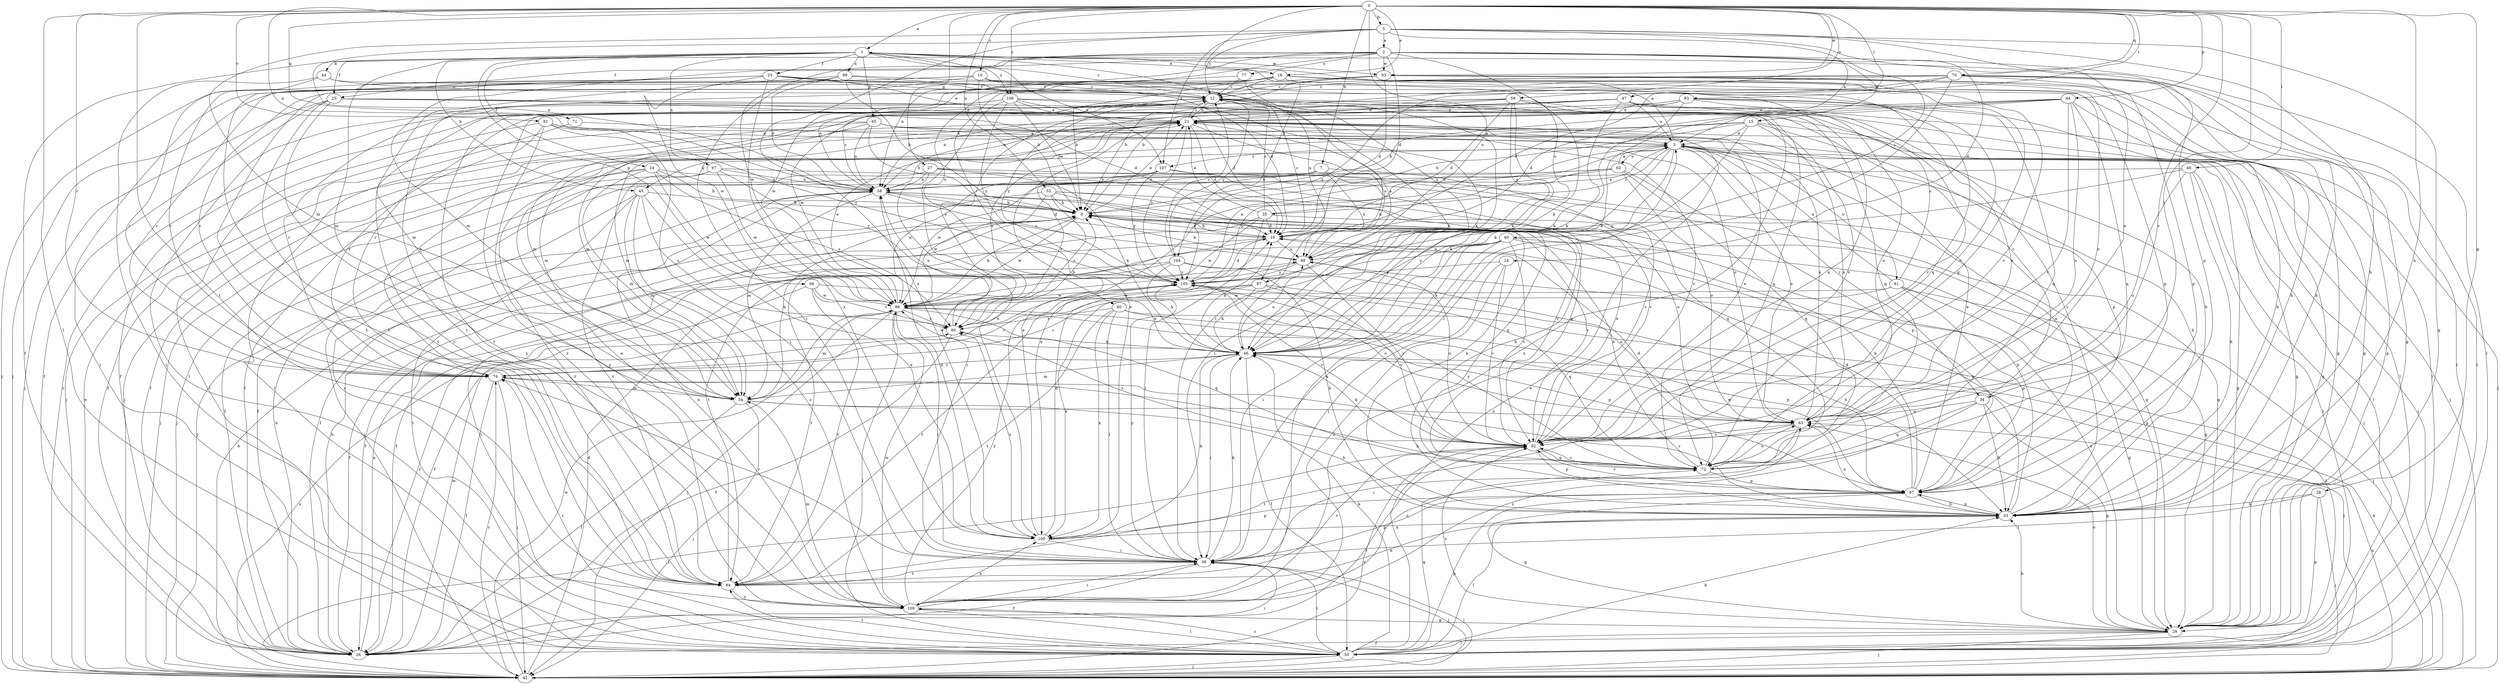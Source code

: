 strict digraph  {
0;
1;
2;
3;
5;
7;
8;
10;
12;
14;
15;
16;
18;
21;
23;
24;
25;
26;
27;
28;
29;
33;
34;
35;
38;
40;
42;
44;
45;
46;
47;
48;
50;
54;
55;
58;
59;
60;
61;
62;
63;
64;
65;
66;
67;
70;
71;
72;
76;
77;
80;
83;
84;
87;
88;
91;
92;
93;
96;
97;
99;
100;
104;
105;
106;
107;
109;
0 -> 1  [label=a];
0 -> 5  [label=b];
0 -> 7  [label=b];
0 -> 10  [label=c];
0 -> 18  [label=e];
0 -> 27  [label=g];
0 -> 28  [label=g];
0 -> 33  [label=h];
0 -> 34  [label=i];
0 -> 47  [label=l];
0 -> 48  [label=l];
0 -> 50  [label=l];
0 -> 55  [label=n];
0 -> 58  [label=n];
0 -> 59  [label=o];
0 -> 64  [label=p];
0 -> 70  [label=q];
0 -> 71  [label=q];
0 -> 76  [label=r];
0 -> 83  [label=t];
0 -> 84  [label=t];
0 -> 87  [label=u];
0 -> 91  [label=v];
0 -> 92  [label=v];
0 -> 93  [label=w];
0 -> 104  [label=y];
0 -> 106  [label=z];
1 -> 12  [label=c];
1 -> 18  [label=e];
1 -> 23  [label=f];
1 -> 24  [label=f];
1 -> 25  [label=f];
1 -> 29  [label=g];
1 -> 44  [label=k];
1 -> 45  [label=k];
1 -> 54  [label=m];
1 -> 65  [label=p];
1 -> 66  [label=p];
1 -> 87  [label=u];
1 -> 93  [label=w];
1 -> 97  [label=x];
1 -> 99  [label=x];
1 -> 106  [label=z];
1 -> 107  [label=z];
2 -> 14  [label=d];
2 -> 15  [label=d];
2 -> 16  [label=d];
2 -> 25  [label=f];
2 -> 26  [label=f];
2 -> 40  [label=j];
2 -> 50  [label=l];
2 -> 54  [label=m];
2 -> 58  [label=n];
2 -> 60  [label=o];
2 -> 77  [label=s];
2 -> 88  [label=u];
2 -> 93  [label=w];
2 -> 96  [label=w];
3 -> 1  [label=a];
3 -> 29  [label=g];
3 -> 33  [label=h];
3 -> 34  [label=i];
3 -> 35  [label=i];
3 -> 38  [label=i];
3 -> 42  [label=j];
3 -> 45  [label=k];
3 -> 46  [label=k];
3 -> 50  [label=l];
3 -> 61  [label=o];
3 -> 62  [label=o];
3 -> 63  [label=o];
3 -> 100  [label=x];
3 -> 107  [label=z];
5 -> 2  [label=a];
5 -> 3  [label=a];
5 -> 12  [label=c];
5 -> 29  [label=g];
5 -> 33  [label=h];
5 -> 54  [label=m];
5 -> 58  [label=n];
5 -> 63  [label=o];
5 -> 67  [label=p];
5 -> 100  [label=x];
5 -> 107  [label=z];
7 -> 26  [label=f];
7 -> 33  [label=h];
7 -> 58  [label=n];
7 -> 80  [label=s];
7 -> 88  [label=u];
7 -> 92  [label=v];
8 -> 16  [label=d];
8 -> 21  [label=e];
8 -> 50  [label=l];
8 -> 92  [label=v];
8 -> 96  [label=w];
10 -> 8  [label=b];
10 -> 12  [label=c];
10 -> 29  [label=g];
10 -> 46  [label=k];
10 -> 50  [label=l];
10 -> 76  [label=r];
10 -> 84  [label=t];
12 -> 21  [label=e];
12 -> 46  [label=k];
12 -> 54  [label=m];
12 -> 72  [label=q];
12 -> 88  [label=u];
12 -> 104  [label=y];
12 -> 105  [label=y];
12 -> 109  [label=z];
14 -> 38  [label=i];
14 -> 92  [label=v];
14 -> 105  [label=y];
14 -> 109  [label=z];
15 -> 3  [label=a];
15 -> 8  [label=b];
15 -> 26  [label=f];
15 -> 42  [label=j];
15 -> 46  [label=k];
15 -> 54  [label=m];
15 -> 63  [label=o];
15 -> 67  [label=p];
16 -> 8  [label=b];
16 -> 12  [label=c];
16 -> 26  [label=f];
16 -> 88  [label=u];
18 -> 8  [label=b];
18 -> 12  [label=c];
18 -> 42  [label=j];
18 -> 46  [label=k];
18 -> 58  [label=n];
18 -> 63  [label=o];
18 -> 67  [label=p];
18 -> 72  [label=q];
18 -> 76  [label=r];
18 -> 92  [label=v];
21 -> 3  [label=a];
21 -> 12  [label=c];
21 -> 16  [label=d];
21 -> 26  [label=f];
21 -> 29  [label=g];
21 -> 42  [label=j];
21 -> 80  [label=s];
21 -> 88  [label=u];
21 -> 105  [label=y];
23 -> 12  [label=c];
23 -> 16  [label=d];
23 -> 21  [label=e];
23 -> 42  [label=j];
23 -> 72  [label=q];
23 -> 76  [label=r];
23 -> 84  [label=t];
23 -> 96  [label=w];
23 -> 100  [label=x];
24 -> 8  [label=b];
24 -> 42  [label=j];
24 -> 54  [label=m];
24 -> 58  [label=n];
24 -> 80  [label=s];
24 -> 84  [label=t];
24 -> 96  [label=w];
25 -> 16  [label=d];
25 -> 21  [label=e];
25 -> 26  [label=f];
25 -> 42  [label=j];
25 -> 84  [label=t];
25 -> 92  [label=v];
25 -> 109  [label=z];
26 -> 8  [label=b];
26 -> 38  [label=i];
26 -> 58  [label=n];
26 -> 88  [label=u];
26 -> 92  [label=v];
26 -> 96  [label=w];
27 -> 29  [label=g];
27 -> 38  [label=i];
27 -> 46  [label=k];
27 -> 58  [label=n];
27 -> 72  [label=q];
27 -> 109  [label=z];
28 -> 29  [label=g];
28 -> 33  [label=h];
28 -> 38  [label=i];
28 -> 42  [label=j];
29 -> 26  [label=f];
29 -> 33  [label=h];
29 -> 42  [label=j];
29 -> 50  [label=l];
29 -> 63  [label=o];
29 -> 88  [label=u];
29 -> 92  [label=v];
33 -> 8  [label=b];
33 -> 12  [label=c];
33 -> 50  [label=l];
33 -> 63  [label=o];
33 -> 67  [label=p];
33 -> 76  [label=r];
33 -> 100  [label=x];
34 -> 12  [label=c];
34 -> 29  [label=g];
34 -> 33  [label=h];
34 -> 63  [label=o];
34 -> 72  [label=q];
34 -> 109  [label=z];
35 -> 3  [label=a];
35 -> 12  [label=c];
35 -> 16  [label=d];
35 -> 21  [label=e];
35 -> 29  [label=g];
35 -> 38  [label=i];
35 -> 84  [label=t];
35 -> 96  [label=w];
38 -> 26  [label=f];
38 -> 42  [label=j];
38 -> 46  [label=k];
38 -> 67  [label=p];
38 -> 76  [label=r];
38 -> 84  [label=t];
38 -> 105  [label=y];
40 -> 26  [label=f];
40 -> 29  [label=g];
40 -> 33  [label=h];
40 -> 38  [label=i];
40 -> 46  [label=k];
40 -> 88  [label=u];
40 -> 92  [label=v];
40 -> 105  [label=y];
42 -> 8  [label=b];
42 -> 12  [label=c];
42 -> 16  [label=d];
42 -> 21  [label=e];
42 -> 38  [label=i];
42 -> 46  [label=k];
42 -> 63  [label=o];
42 -> 76  [label=r];
42 -> 80  [label=s];
42 -> 92  [label=v];
42 -> 96  [label=w];
44 -> 12  [label=c];
44 -> 50  [label=l];
44 -> 76  [label=r];
44 -> 92  [label=v];
45 -> 8  [label=b];
45 -> 42  [label=j];
45 -> 50  [label=l];
45 -> 54  [label=m];
45 -> 80  [label=s];
45 -> 100  [label=x];
45 -> 109  [label=z];
46 -> 16  [label=d];
46 -> 38  [label=i];
46 -> 42  [label=j];
46 -> 50  [label=l];
46 -> 54  [label=m];
46 -> 76  [label=r];
46 -> 88  [label=u];
46 -> 96  [label=w];
47 -> 3  [label=a];
47 -> 21  [label=e];
47 -> 42  [label=j];
47 -> 46  [label=k];
47 -> 50  [label=l];
47 -> 63  [label=o];
47 -> 80  [label=s];
47 -> 84  [label=t];
47 -> 96  [label=w];
48 -> 33  [label=h];
48 -> 42  [label=j];
48 -> 50  [label=l];
48 -> 58  [label=n];
48 -> 63  [label=o];
48 -> 105  [label=y];
50 -> 21  [label=e];
50 -> 33  [label=h];
50 -> 38  [label=i];
50 -> 42  [label=j];
50 -> 46  [label=k];
50 -> 67  [label=p];
50 -> 72  [label=q];
50 -> 76  [label=r];
50 -> 84  [label=t];
50 -> 109  [label=z];
54 -> 8  [label=b];
54 -> 26  [label=f];
54 -> 33  [label=h];
54 -> 42  [label=j];
54 -> 63  [label=o];
55 -> 8  [label=b];
55 -> 26  [label=f];
55 -> 33  [label=h];
55 -> 63  [label=o];
55 -> 72  [label=q];
55 -> 80  [label=s];
55 -> 96  [label=w];
58 -> 8  [label=b];
58 -> 12  [label=c];
58 -> 16  [label=d];
58 -> 21  [label=e];
58 -> 42  [label=j];
58 -> 54  [label=m];
58 -> 88  [label=u];
58 -> 92  [label=v];
59 -> 16  [label=d];
59 -> 21  [label=e];
59 -> 26  [label=f];
59 -> 46  [label=k];
59 -> 58  [label=n];
59 -> 72  [label=q];
59 -> 88  [label=u];
59 -> 109  [label=z];
60 -> 38  [label=i];
60 -> 50  [label=l];
60 -> 67  [label=p];
60 -> 80  [label=s];
60 -> 84  [label=t];
60 -> 100  [label=x];
61 -> 3  [label=a];
61 -> 12  [label=c];
61 -> 29  [label=g];
61 -> 42  [label=j];
61 -> 67  [label=p];
61 -> 76  [label=r];
61 -> 96  [label=w];
62 -> 3  [label=a];
62 -> 26  [label=f];
62 -> 58  [label=n];
62 -> 63  [label=o];
62 -> 67  [label=p];
62 -> 72  [label=q];
62 -> 96  [label=w];
62 -> 105  [label=y];
63 -> 21  [label=e];
63 -> 38  [label=i];
63 -> 84  [label=t];
63 -> 92  [label=v];
64 -> 8  [label=b];
64 -> 16  [label=d];
64 -> 21  [label=e];
64 -> 46  [label=k];
64 -> 50  [label=l];
64 -> 63  [label=o];
64 -> 72  [label=q];
64 -> 92  [label=v];
65 -> 3  [label=a];
65 -> 8  [label=b];
65 -> 42  [label=j];
65 -> 50  [label=l];
65 -> 54  [label=m];
65 -> 58  [label=n];
65 -> 63  [label=o];
65 -> 92  [label=v];
66 -> 26  [label=f];
66 -> 46  [label=k];
66 -> 80  [label=s];
66 -> 84  [label=t];
66 -> 96  [label=w];
67 -> 3  [label=a];
67 -> 8  [label=b];
67 -> 16  [label=d];
67 -> 21  [label=e];
67 -> 29  [label=g];
67 -> 33  [label=h];
67 -> 92  [label=v];
67 -> 96  [label=w];
70 -> 8  [label=b];
70 -> 12  [label=c];
70 -> 16  [label=d];
70 -> 29  [label=g];
70 -> 33  [label=h];
70 -> 38  [label=i];
70 -> 50  [label=l];
70 -> 67  [label=p];
70 -> 100  [label=x];
70 -> 105  [label=y];
71 -> 3  [label=a];
71 -> 26  [label=f];
72 -> 8  [label=b];
72 -> 16  [label=d];
72 -> 63  [label=o];
72 -> 67  [label=p];
72 -> 92  [label=v];
72 -> 105  [label=y];
76 -> 21  [label=e];
76 -> 26  [label=f];
76 -> 33  [label=h];
76 -> 42  [label=j];
76 -> 54  [label=m];
77 -> 12  [label=c];
77 -> 38  [label=i];
77 -> 96  [label=w];
80 -> 8  [label=b];
80 -> 26  [label=f];
80 -> 46  [label=k];
80 -> 58  [label=n];
83 -> 21  [label=e];
83 -> 33  [label=h];
83 -> 46  [label=k];
83 -> 54  [label=m];
83 -> 58  [label=n];
83 -> 63  [label=o];
83 -> 72  [label=q];
83 -> 76  [label=r];
83 -> 92  [label=v];
84 -> 12  [label=c];
84 -> 21  [label=e];
84 -> 33  [label=h];
84 -> 92  [label=v];
84 -> 109  [label=z];
87 -> 33  [label=h];
87 -> 46  [label=k];
87 -> 84  [label=t];
87 -> 92  [label=v];
87 -> 96  [label=w];
87 -> 100  [label=x];
88 -> 8  [label=b];
88 -> 21  [label=e];
88 -> 92  [label=v];
88 -> 96  [label=w];
88 -> 105  [label=y];
91 -> 3  [label=a];
91 -> 29  [label=g];
91 -> 38  [label=i];
91 -> 50  [label=l];
91 -> 76  [label=r];
91 -> 105  [label=y];
91 -> 109  [label=z];
92 -> 21  [label=e];
92 -> 42  [label=j];
92 -> 46  [label=k];
92 -> 58  [label=n];
92 -> 67  [label=p];
92 -> 72  [label=q];
92 -> 80  [label=s];
92 -> 88  [label=u];
93 -> 8  [label=b];
93 -> 12  [label=c];
93 -> 16  [label=d];
93 -> 29  [label=g];
93 -> 33  [label=h];
93 -> 50  [label=l];
93 -> 84  [label=t];
96 -> 8  [label=b];
96 -> 21  [label=e];
96 -> 38  [label=i];
96 -> 42  [label=j];
96 -> 50  [label=l];
96 -> 54  [label=m];
96 -> 67  [label=p];
96 -> 72  [label=q];
96 -> 80  [label=s];
97 -> 29  [label=g];
97 -> 42  [label=j];
97 -> 58  [label=n];
97 -> 84  [label=t];
97 -> 96  [label=w];
97 -> 105  [label=y];
99 -> 8  [label=b];
99 -> 12  [label=c];
99 -> 38  [label=i];
99 -> 54  [label=m];
99 -> 58  [label=n];
99 -> 72  [label=q];
100 -> 16  [label=d];
100 -> 21  [label=e];
100 -> 38  [label=i];
100 -> 46  [label=k];
100 -> 58  [label=n];
100 -> 67  [label=p];
100 -> 80  [label=s];
104 -> 12  [label=c];
104 -> 26  [label=f];
104 -> 33  [label=h];
104 -> 46  [label=k];
104 -> 63  [label=o];
104 -> 84  [label=t];
104 -> 105  [label=y];
105 -> 3  [label=a];
105 -> 16  [label=d];
105 -> 26  [label=f];
105 -> 63  [label=o];
105 -> 72  [label=q];
105 -> 76  [label=r];
105 -> 92  [label=v];
105 -> 96  [label=w];
106 -> 8  [label=b];
106 -> 16  [label=d];
106 -> 21  [label=e];
106 -> 33  [label=h];
106 -> 46  [label=k];
106 -> 50  [label=l];
106 -> 76  [label=r];
106 -> 100  [label=x];
106 -> 105  [label=y];
107 -> 58  [label=n];
107 -> 72  [label=q];
107 -> 92  [label=v];
107 -> 96  [label=w];
107 -> 105  [label=y];
109 -> 3  [label=a];
109 -> 29  [label=g];
109 -> 38  [label=i];
109 -> 50  [label=l];
109 -> 54  [label=m];
109 -> 58  [label=n];
109 -> 63  [label=o];
109 -> 96  [label=w];
109 -> 100  [label=x];
109 -> 105  [label=y];
}
